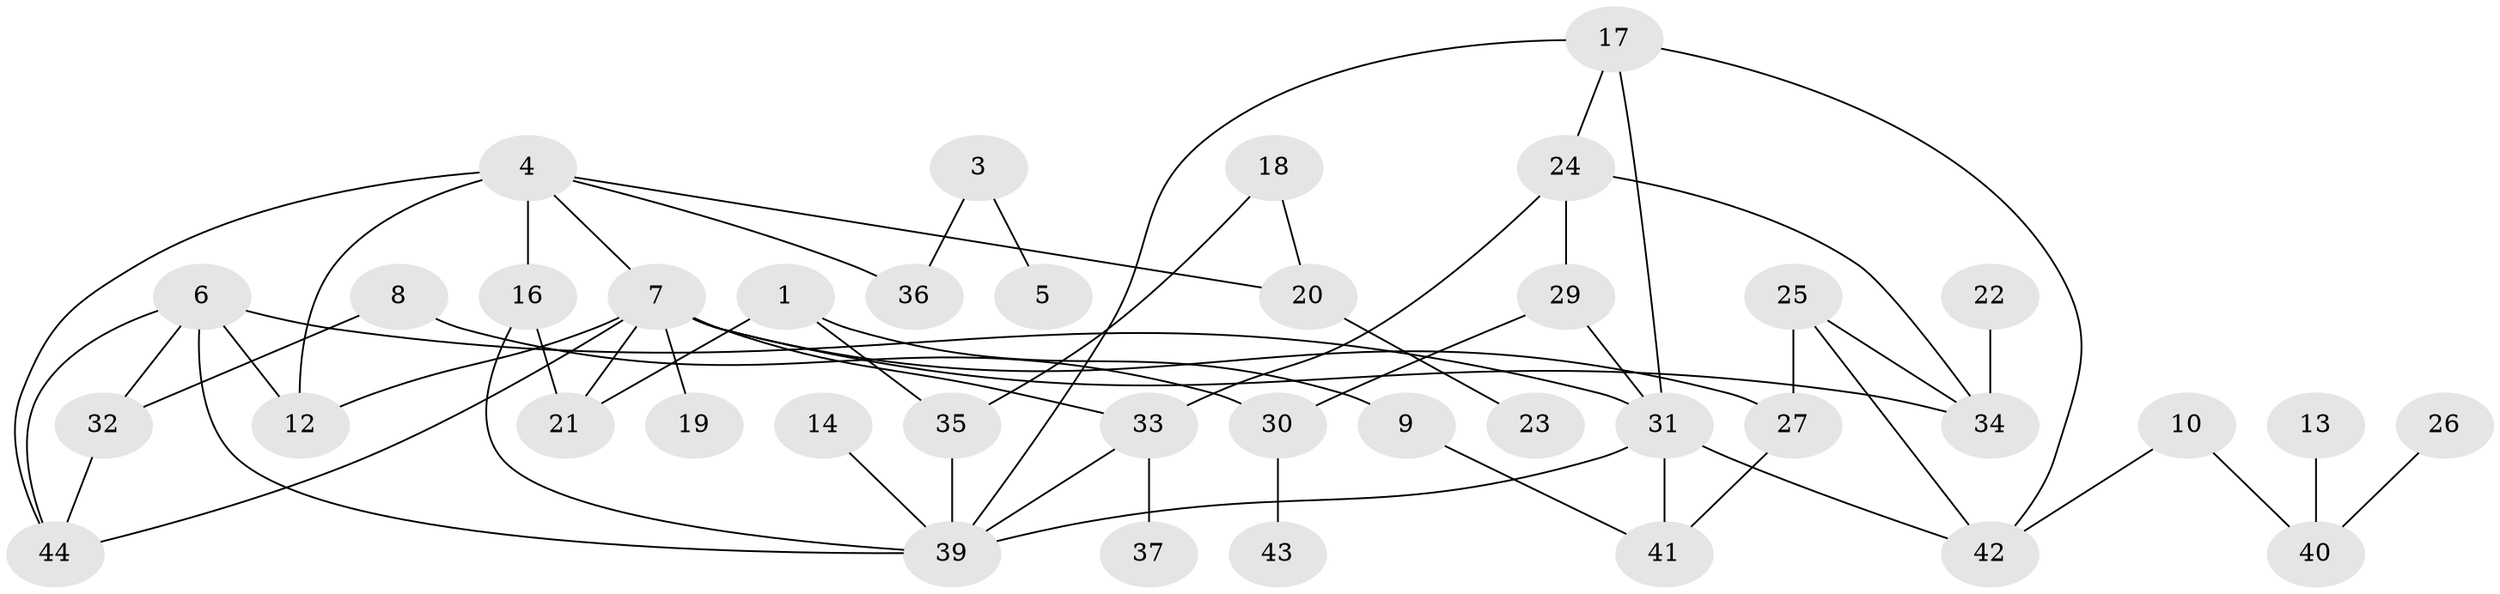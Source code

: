 // original degree distribution, {5: 0.0821917808219178, 1: 0.2191780821917808, 4: 0.0684931506849315, 3: 0.3013698630136986, 0: 0.0684931506849315, 2: 0.2465753424657534, 8: 0.0136986301369863}
// Generated by graph-tools (version 1.1) at 2025/35/03/04/25 23:35:53]
// undirected, 39 vertices, 58 edges
graph export_dot {
  node [color=gray90,style=filled];
  1;
  3;
  4;
  5;
  6;
  7;
  8;
  9;
  10;
  12;
  13;
  14;
  16;
  17;
  18;
  19;
  20;
  21;
  22;
  23;
  24;
  25;
  26;
  27;
  29;
  30;
  31;
  32;
  33;
  34;
  35;
  36;
  37;
  39;
  40;
  41;
  42;
  43;
  44;
  1 -- 9 [weight=1.0];
  1 -- 21 [weight=1.0];
  1 -- 35 [weight=1.0];
  3 -- 5 [weight=1.0];
  3 -- 36 [weight=1.0];
  4 -- 7 [weight=1.0];
  4 -- 12 [weight=2.0];
  4 -- 16 [weight=1.0];
  4 -- 20 [weight=1.0];
  4 -- 36 [weight=1.0];
  4 -- 44 [weight=1.0];
  6 -- 12 [weight=1.0];
  6 -- 31 [weight=1.0];
  6 -- 32 [weight=1.0];
  6 -- 39 [weight=1.0];
  6 -- 44 [weight=1.0];
  7 -- 12 [weight=1.0];
  7 -- 19 [weight=1.0];
  7 -- 21 [weight=1.0];
  7 -- 27 [weight=1.0];
  7 -- 33 [weight=1.0];
  7 -- 34 [weight=1.0];
  7 -- 44 [weight=1.0];
  8 -- 30 [weight=1.0];
  8 -- 32 [weight=1.0];
  9 -- 41 [weight=1.0];
  10 -- 40 [weight=1.0];
  10 -- 42 [weight=1.0];
  13 -- 40 [weight=1.0];
  14 -- 39 [weight=1.0];
  16 -- 21 [weight=1.0];
  16 -- 39 [weight=1.0];
  17 -- 24 [weight=1.0];
  17 -- 31 [weight=1.0];
  17 -- 39 [weight=1.0];
  17 -- 42 [weight=1.0];
  18 -- 20 [weight=1.0];
  18 -- 35 [weight=1.0];
  20 -- 23 [weight=1.0];
  22 -- 34 [weight=1.0];
  24 -- 29 [weight=1.0];
  24 -- 33 [weight=1.0];
  24 -- 34 [weight=1.0];
  25 -- 27 [weight=1.0];
  25 -- 34 [weight=1.0];
  25 -- 42 [weight=1.0];
  26 -- 40 [weight=1.0];
  27 -- 41 [weight=1.0];
  29 -- 30 [weight=1.0];
  29 -- 31 [weight=1.0];
  30 -- 43 [weight=1.0];
  31 -- 39 [weight=1.0];
  31 -- 41 [weight=1.0];
  31 -- 42 [weight=1.0];
  32 -- 44 [weight=1.0];
  33 -- 37 [weight=1.0];
  33 -- 39 [weight=1.0];
  35 -- 39 [weight=1.0];
}
